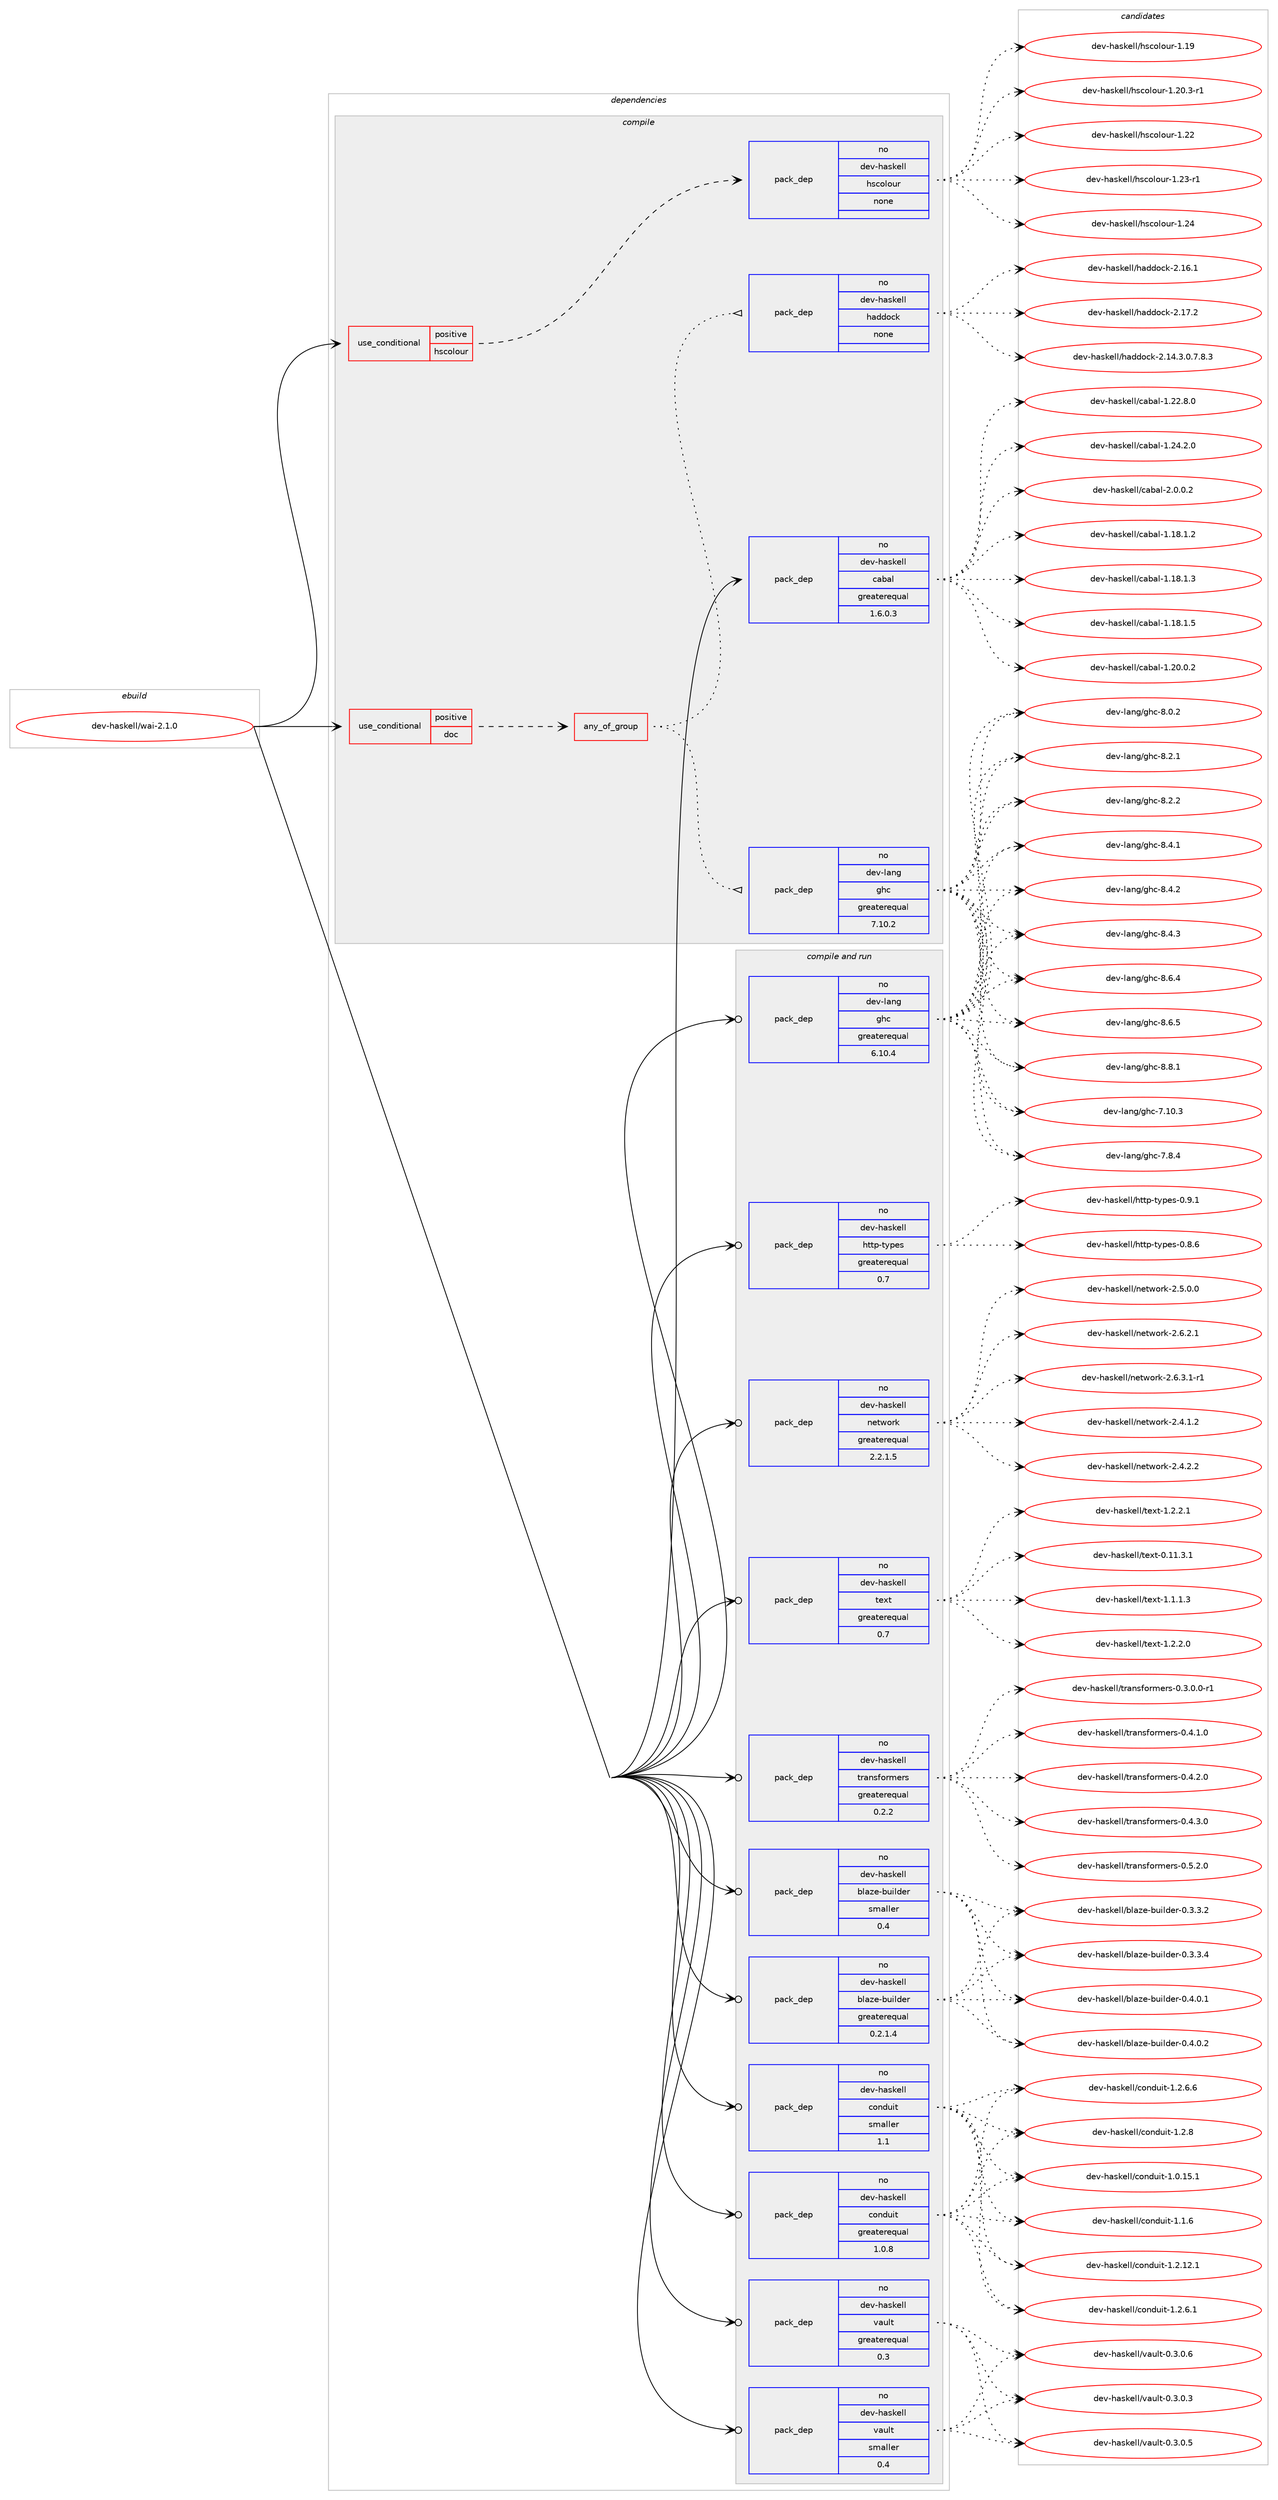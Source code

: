 digraph prolog {

# *************
# Graph options
# *************

newrank=true;
concentrate=true;
compound=true;
graph [rankdir=LR,fontname=Helvetica,fontsize=10,ranksep=1.5];#, ranksep=2.5, nodesep=0.2];
edge  [arrowhead=vee];
node  [fontname=Helvetica,fontsize=10];

# **********
# The ebuild
# **********

subgraph cluster_leftcol {
color=gray;
rank=same;
label=<<i>ebuild</i>>;
id [label="dev-haskell/wai-2.1.0", color=red, width=4, href="../dev-haskell/wai-2.1.0.svg"];
}

# ****************
# The dependencies
# ****************

subgraph cluster_midcol {
color=gray;
label=<<i>dependencies</i>>;
subgraph cluster_compile {
fillcolor="#eeeeee";
style=filled;
label=<<i>compile</i>>;
subgraph cond128111 {
dependency547107 [label=<<TABLE BORDER="0" CELLBORDER="1" CELLSPACING="0" CELLPADDING="4"><TR><TD ROWSPAN="3" CELLPADDING="10">use_conditional</TD></TR><TR><TD>positive</TD></TR><TR><TD>doc</TD></TR></TABLE>>, shape=none, color=red];
subgraph any10691 {
dependency547108 [label=<<TABLE BORDER="0" CELLBORDER="1" CELLSPACING="0" CELLPADDING="4"><TR><TD CELLPADDING="10">any_of_group</TD></TR></TABLE>>, shape=none, color=red];subgraph pack407948 {
dependency547109 [label=<<TABLE BORDER="0" CELLBORDER="1" CELLSPACING="0" CELLPADDING="4" WIDTH="220"><TR><TD ROWSPAN="6" CELLPADDING="30">pack_dep</TD></TR><TR><TD WIDTH="110">no</TD></TR><TR><TD>dev-haskell</TD></TR><TR><TD>haddock</TD></TR><TR><TD>none</TD></TR><TR><TD></TD></TR></TABLE>>, shape=none, color=blue];
}
dependency547108:e -> dependency547109:w [weight=20,style="dotted",arrowhead="oinv"];
subgraph pack407949 {
dependency547110 [label=<<TABLE BORDER="0" CELLBORDER="1" CELLSPACING="0" CELLPADDING="4" WIDTH="220"><TR><TD ROWSPAN="6" CELLPADDING="30">pack_dep</TD></TR><TR><TD WIDTH="110">no</TD></TR><TR><TD>dev-lang</TD></TR><TR><TD>ghc</TD></TR><TR><TD>greaterequal</TD></TR><TR><TD>7.10.2</TD></TR></TABLE>>, shape=none, color=blue];
}
dependency547108:e -> dependency547110:w [weight=20,style="dotted",arrowhead="oinv"];
}
dependency547107:e -> dependency547108:w [weight=20,style="dashed",arrowhead="vee"];
}
id:e -> dependency547107:w [weight=20,style="solid",arrowhead="vee"];
subgraph cond128112 {
dependency547111 [label=<<TABLE BORDER="0" CELLBORDER="1" CELLSPACING="0" CELLPADDING="4"><TR><TD ROWSPAN="3" CELLPADDING="10">use_conditional</TD></TR><TR><TD>positive</TD></TR><TR><TD>hscolour</TD></TR></TABLE>>, shape=none, color=red];
subgraph pack407950 {
dependency547112 [label=<<TABLE BORDER="0" CELLBORDER="1" CELLSPACING="0" CELLPADDING="4" WIDTH="220"><TR><TD ROWSPAN="6" CELLPADDING="30">pack_dep</TD></TR><TR><TD WIDTH="110">no</TD></TR><TR><TD>dev-haskell</TD></TR><TR><TD>hscolour</TD></TR><TR><TD>none</TD></TR><TR><TD></TD></TR></TABLE>>, shape=none, color=blue];
}
dependency547111:e -> dependency547112:w [weight=20,style="dashed",arrowhead="vee"];
}
id:e -> dependency547111:w [weight=20,style="solid",arrowhead="vee"];
subgraph pack407951 {
dependency547113 [label=<<TABLE BORDER="0" CELLBORDER="1" CELLSPACING="0" CELLPADDING="4" WIDTH="220"><TR><TD ROWSPAN="6" CELLPADDING="30">pack_dep</TD></TR><TR><TD WIDTH="110">no</TD></TR><TR><TD>dev-haskell</TD></TR><TR><TD>cabal</TD></TR><TR><TD>greaterequal</TD></TR><TR><TD>1.6.0.3</TD></TR></TABLE>>, shape=none, color=blue];
}
id:e -> dependency547113:w [weight=20,style="solid",arrowhead="vee"];
}
subgraph cluster_compileandrun {
fillcolor="#eeeeee";
style=filled;
label=<<i>compile and run</i>>;
subgraph pack407952 {
dependency547114 [label=<<TABLE BORDER="0" CELLBORDER="1" CELLSPACING="0" CELLPADDING="4" WIDTH="220"><TR><TD ROWSPAN="6" CELLPADDING="30">pack_dep</TD></TR><TR><TD WIDTH="110">no</TD></TR><TR><TD>dev-haskell</TD></TR><TR><TD>blaze-builder</TD></TR><TR><TD>greaterequal</TD></TR><TR><TD>0.2.1.4</TD></TR></TABLE>>, shape=none, color=blue];
}
id:e -> dependency547114:w [weight=20,style="solid",arrowhead="odotvee"];
subgraph pack407953 {
dependency547115 [label=<<TABLE BORDER="0" CELLBORDER="1" CELLSPACING="0" CELLPADDING="4" WIDTH="220"><TR><TD ROWSPAN="6" CELLPADDING="30">pack_dep</TD></TR><TR><TD WIDTH="110">no</TD></TR><TR><TD>dev-haskell</TD></TR><TR><TD>blaze-builder</TD></TR><TR><TD>smaller</TD></TR><TR><TD>0.4</TD></TR></TABLE>>, shape=none, color=blue];
}
id:e -> dependency547115:w [weight=20,style="solid",arrowhead="odotvee"];
subgraph pack407954 {
dependency547116 [label=<<TABLE BORDER="0" CELLBORDER="1" CELLSPACING="0" CELLPADDING="4" WIDTH="220"><TR><TD ROWSPAN="6" CELLPADDING="30">pack_dep</TD></TR><TR><TD WIDTH="110">no</TD></TR><TR><TD>dev-haskell</TD></TR><TR><TD>conduit</TD></TR><TR><TD>greaterequal</TD></TR><TR><TD>1.0.8</TD></TR></TABLE>>, shape=none, color=blue];
}
id:e -> dependency547116:w [weight=20,style="solid",arrowhead="odotvee"];
subgraph pack407955 {
dependency547117 [label=<<TABLE BORDER="0" CELLBORDER="1" CELLSPACING="0" CELLPADDING="4" WIDTH="220"><TR><TD ROWSPAN="6" CELLPADDING="30">pack_dep</TD></TR><TR><TD WIDTH="110">no</TD></TR><TR><TD>dev-haskell</TD></TR><TR><TD>conduit</TD></TR><TR><TD>smaller</TD></TR><TR><TD>1.1</TD></TR></TABLE>>, shape=none, color=blue];
}
id:e -> dependency547117:w [weight=20,style="solid",arrowhead="odotvee"];
subgraph pack407956 {
dependency547118 [label=<<TABLE BORDER="0" CELLBORDER="1" CELLSPACING="0" CELLPADDING="4" WIDTH="220"><TR><TD ROWSPAN="6" CELLPADDING="30">pack_dep</TD></TR><TR><TD WIDTH="110">no</TD></TR><TR><TD>dev-haskell</TD></TR><TR><TD>http-types</TD></TR><TR><TD>greaterequal</TD></TR><TR><TD>0.7</TD></TR></TABLE>>, shape=none, color=blue];
}
id:e -> dependency547118:w [weight=20,style="solid",arrowhead="odotvee"];
subgraph pack407957 {
dependency547119 [label=<<TABLE BORDER="0" CELLBORDER="1" CELLSPACING="0" CELLPADDING="4" WIDTH="220"><TR><TD ROWSPAN="6" CELLPADDING="30">pack_dep</TD></TR><TR><TD WIDTH="110">no</TD></TR><TR><TD>dev-haskell</TD></TR><TR><TD>network</TD></TR><TR><TD>greaterequal</TD></TR><TR><TD>2.2.1.5</TD></TR></TABLE>>, shape=none, color=blue];
}
id:e -> dependency547119:w [weight=20,style="solid",arrowhead="odotvee"];
subgraph pack407958 {
dependency547120 [label=<<TABLE BORDER="0" CELLBORDER="1" CELLSPACING="0" CELLPADDING="4" WIDTH="220"><TR><TD ROWSPAN="6" CELLPADDING="30">pack_dep</TD></TR><TR><TD WIDTH="110">no</TD></TR><TR><TD>dev-haskell</TD></TR><TR><TD>text</TD></TR><TR><TD>greaterequal</TD></TR><TR><TD>0.7</TD></TR></TABLE>>, shape=none, color=blue];
}
id:e -> dependency547120:w [weight=20,style="solid",arrowhead="odotvee"];
subgraph pack407959 {
dependency547121 [label=<<TABLE BORDER="0" CELLBORDER="1" CELLSPACING="0" CELLPADDING="4" WIDTH="220"><TR><TD ROWSPAN="6" CELLPADDING="30">pack_dep</TD></TR><TR><TD WIDTH="110">no</TD></TR><TR><TD>dev-haskell</TD></TR><TR><TD>transformers</TD></TR><TR><TD>greaterequal</TD></TR><TR><TD>0.2.2</TD></TR></TABLE>>, shape=none, color=blue];
}
id:e -> dependency547121:w [weight=20,style="solid",arrowhead="odotvee"];
subgraph pack407960 {
dependency547122 [label=<<TABLE BORDER="0" CELLBORDER="1" CELLSPACING="0" CELLPADDING="4" WIDTH="220"><TR><TD ROWSPAN="6" CELLPADDING="30">pack_dep</TD></TR><TR><TD WIDTH="110">no</TD></TR><TR><TD>dev-haskell</TD></TR><TR><TD>vault</TD></TR><TR><TD>greaterequal</TD></TR><TR><TD>0.3</TD></TR></TABLE>>, shape=none, color=blue];
}
id:e -> dependency547122:w [weight=20,style="solid",arrowhead="odotvee"];
subgraph pack407961 {
dependency547123 [label=<<TABLE BORDER="0" CELLBORDER="1" CELLSPACING="0" CELLPADDING="4" WIDTH="220"><TR><TD ROWSPAN="6" CELLPADDING="30">pack_dep</TD></TR><TR><TD WIDTH="110">no</TD></TR><TR><TD>dev-haskell</TD></TR><TR><TD>vault</TD></TR><TR><TD>smaller</TD></TR><TR><TD>0.4</TD></TR></TABLE>>, shape=none, color=blue];
}
id:e -> dependency547123:w [weight=20,style="solid",arrowhead="odotvee"];
subgraph pack407962 {
dependency547124 [label=<<TABLE BORDER="0" CELLBORDER="1" CELLSPACING="0" CELLPADDING="4" WIDTH="220"><TR><TD ROWSPAN="6" CELLPADDING="30">pack_dep</TD></TR><TR><TD WIDTH="110">no</TD></TR><TR><TD>dev-lang</TD></TR><TR><TD>ghc</TD></TR><TR><TD>greaterequal</TD></TR><TR><TD>6.10.4</TD></TR></TABLE>>, shape=none, color=blue];
}
id:e -> dependency547124:w [weight=20,style="solid",arrowhead="odotvee"];
}
subgraph cluster_run {
fillcolor="#eeeeee";
style=filled;
label=<<i>run</i>>;
}
}

# **************
# The candidates
# **************

subgraph cluster_choices {
rank=same;
color=gray;
label=<<i>candidates</i>>;

subgraph choice407948 {
color=black;
nodesep=1;
choice1001011184510497115107101108108471049710010011199107455046495246514648465546564651 [label="dev-haskell/haddock-2.14.3.0.7.8.3", color=red, width=4,href="../dev-haskell/haddock-2.14.3.0.7.8.3.svg"];
choice100101118451049711510710110810847104971001001119910745504649544649 [label="dev-haskell/haddock-2.16.1", color=red, width=4,href="../dev-haskell/haddock-2.16.1.svg"];
choice100101118451049711510710110810847104971001001119910745504649554650 [label="dev-haskell/haddock-2.17.2", color=red, width=4,href="../dev-haskell/haddock-2.17.2.svg"];
dependency547109:e -> choice1001011184510497115107101108108471049710010011199107455046495246514648465546564651:w [style=dotted,weight="100"];
dependency547109:e -> choice100101118451049711510710110810847104971001001119910745504649544649:w [style=dotted,weight="100"];
dependency547109:e -> choice100101118451049711510710110810847104971001001119910745504649554650:w [style=dotted,weight="100"];
}
subgraph choice407949 {
color=black;
nodesep=1;
choice1001011184510897110103471031049945554649484651 [label="dev-lang/ghc-7.10.3", color=red, width=4,href="../dev-lang/ghc-7.10.3.svg"];
choice10010111845108971101034710310499455546564652 [label="dev-lang/ghc-7.8.4", color=red, width=4,href="../dev-lang/ghc-7.8.4.svg"];
choice10010111845108971101034710310499455646484650 [label="dev-lang/ghc-8.0.2", color=red, width=4,href="../dev-lang/ghc-8.0.2.svg"];
choice10010111845108971101034710310499455646504649 [label="dev-lang/ghc-8.2.1", color=red, width=4,href="../dev-lang/ghc-8.2.1.svg"];
choice10010111845108971101034710310499455646504650 [label="dev-lang/ghc-8.2.2", color=red, width=4,href="../dev-lang/ghc-8.2.2.svg"];
choice10010111845108971101034710310499455646524649 [label="dev-lang/ghc-8.4.1", color=red, width=4,href="../dev-lang/ghc-8.4.1.svg"];
choice10010111845108971101034710310499455646524650 [label="dev-lang/ghc-8.4.2", color=red, width=4,href="../dev-lang/ghc-8.4.2.svg"];
choice10010111845108971101034710310499455646524651 [label="dev-lang/ghc-8.4.3", color=red, width=4,href="../dev-lang/ghc-8.4.3.svg"];
choice10010111845108971101034710310499455646544652 [label="dev-lang/ghc-8.6.4", color=red, width=4,href="../dev-lang/ghc-8.6.4.svg"];
choice10010111845108971101034710310499455646544653 [label="dev-lang/ghc-8.6.5", color=red, width=4,href="../dev-lang/ghc-8.6.5.svg"];
choice10010111845108971101034710310499455646564649 [label="dev-lang/ghc-8.8.1", color=red, width=4,href="../dev-lang/ghc-8.8.1.svg"];
dependency547110:e -> choice1001011184510897110103471031049945554649484651:w [style=dotted,weight="100"];
dependency547110:e -> choice10010111845108971101034710310499455546564652:w [style=dotted,weight="100"];
dependency547110:e -> choice10010111845108971101034710310499455646484650:w [style=dotted,weight="100"];
dependency547110:e -> choice10010111845108971101034710310499455646504649:w [style=dotted,weight="100"];
dependency547110:e -> choice10010111845108971101034710310499455646504650:w [style=dotted,weight="100"];
dependency547110:e -> choice10010111845108971101034710310499455646524649:w [style=dotted,weight="100"];
dependency547110:e -> choice10010111845108971101034710310499455646524650:w [style=dotted,weight="100"];
dependency547110:e -> choice10010111845108971101034710310499455646524651:w [style=dotted,weight="100"];
dependency547110:e -> choice10010111845108971101034710310499455646544652:w [style=dotted,weight="100"];
dependency547110:e -> choice10010111845108971101034710310499455646544653:w [style=dotted,weight="100"];
dependency547110:e -> choice10010111845108971101034710310499455646564649:w [style=dotted,weight="100"];
}
subgraph choice407950 {
color=black;
nodesep=1;
choice100101118451049711510710110810847104115991111081111171144549464957 [label="dev-haskell/hscolour-1.19", color=red, width=4,href="../dev-haskell/hscolour-1.19.svg"];
choice10010111845104971151071011081084710411599111108111117114454946504846514511449 [label="dev-haskell/hscolour-1.20.3-r1", color=red, width=4,href="../dev-haskell/hscolour-1.20.3-r1.svg"];
choice100101118451049711510710110810847104115991111081111171144549465050 [label="dev-haskell/hscolour-1.22", color=red, width=4,href="../dev-haskell/hscolour-1.22.svg"];
choice1001011184510497115107101108108471041159911110811111711445494650514511449 [label="dev-haskell/hscolour-1.23-r1", color=red, width=4,href="../dev-haskell/hscolour-1.23-r1.svg"];
choice100101118451049711510710110810847104115991111081111171144549465052 [label="dev-haskell/hscolour-1.24", color=red, width=4,href="../dev-haskell/hscolour-1.24.svg"];
dependency547112:e -> choice100101118451049711510710110810847104115991111081111171144549464957:w [style=dotted,weight="100"];
dependency547112:e -> choice10010111845104971151071011081084710411599111108111117114454946504846514511449:w [style=dotted,weight="100"];
dependency547112:e -> choice100101118451049711510710110810847104115991111081111171144549465050:w [style=dotted,weight="100"];
dependency547112:e -> choice1001011184510497115107101108108471041159911110811111711445494650514511449:w [style=dotted,weight="100"];
dependency547112:e -> choice100101118451049711510710110810847104115991111081111171144549465052:w [style=dotted,weight="100"];
}
subgraph choice407951 {
color=black;
nodesep=1;
choice10010111845104971151071011081084799979897108454946495646494650 [label="dev-haskell/cabal-1.18.1.2", color=red, width=4,href="../dev-haskell/cabal-1.18.1.2.svg"];
choice10010111845104971151071011081084799979897108454946495646494651 [label="dev-haskell/cabal-1.18.1.3", color=red, width=4,href="../dev-haskell/cabal-1.18.1.3.svg"];
choice10010111845104971151071011081084799979897108454946495646494653 [label="dev-haskell/cabal-1.18.1.5", color=red, width=4,href="../dev-haskell/cabal-1.18.1.5.svg"];
choice10010111845104971151071011081084799979897108454946504846484650 [label="dev-haskell/cabal-1.20.0.2", color=red, width=4,href="../dev-haskell/cabal-1.20.0.2.svg"];
choice10010111845104971151071011081084799979897108454946505046564648 [label="dev-haskell/cabal-1.22.8.0", color=red, width=4,href="../dev-haskell/cabal-1.22.8.0.svg"];
choice10010111845104971151071011081084799979897108454946505246504648 [label="dev-haskell/cabal-1.24.2.0", color=red, width=4,href="../dev-haskell/cabal-1.24.2.0.svg"];
choice100101118451049711510710110810847999798971084550464846484650 [label="dev-haskell/cabal-2.0.0.2", color=red, width=4,href="../dev-haskell/cabal-2.0.0.2.svg"];
dependency547113:e -> choice10010111845104971151071011081084799979897108454946495646494650:w [style=dotted,weight="100"];
dependency547113:e -> choice10010111845104971151071011081084799979897108454946495646494651:w [style=dotted,weight="100"];
dependency547113:e -> choice10010111845104971151071011081084799979897108454946495646494653:w [style=dotted,weight="100"];
dependency547113:e -> choice10010111845104971151071011081084799979897108454946504846484650:w [style=dotted,weight="100"];
dependency547113:e -> choice10010111845104971151071011081084799979897108454946505046564648:w [style=dotted,weight="100"];
dependency547113:e -> choice10010111845104971151071011081084799979897108454946505246504648:w [style=dotted,weight="100"];
dependency547113:e -> choice100101118451049711510710110810847999798971084550464846484650:w [style=dotted,weight="100"];
}
subgraph choice407952 {
color=black;
nodesep=1;
choice100101118451049711510710110810847981089712210145981171051081001011144548465146514650 [label="dev-haskell/blaze-builder-0.3.3.2", color=red, width=4,href="../dev-haskell/blaze-builder-0.3.3.2.svg"];
choice100101118451049711510710110810847981089712210145981171051081001011144548465146514652 [label="dev-haskell/blaze-builder-0.3.3.4", color=red, width=4,href="../dev-haskell/blaze-builder-0.3.3.4.svg"];
choice100101118451049711510710110810847981089712210145981171051081001011144548465246484649 [label="dev-haskell/blaze-builder-0.4.0.1", color=red, width=4,href="../dev-haskell/blaze-builder-0.4.0.1.svg"];
choice100101118451049711510710110810847981089712210145981171051081001011144548465246484650 [label="dev-haskell/blaze-builder-0.4.0.2", color=red, width=4,href="../dev-haskell/blaze-builder-0.4.0.2.svg"];
dependency547114:e -> choice100101118451049711510710110810847981089712210145981171051081001011144548465146514650:w [style=dotted,weight="100"];
dependency547114:e -> choice100101118451049711510710110810847981089712210145981171051081001011144548465146514652:w [style=dotted,weight="100"];
dependency547114:e -> choice100101118451049711510710110810847981089712210145981171051081001011144548465246484649:w [style=dotted,weight="100"];
dependency547114:e -> choice100101118451049711510710110810847981089712210145981171051081001011144548465246484650:w [style=dotted,weight="100"];
}
subgraph choice407953 {
color=black;
nodesep=1;
choice100101118451049711510710110810847981089712210145981171051081001011144548465146514650 [label="dev-haskell/blaze-builder-0.3.3.2", color=red, width=4,href="../dev-haskell/blaze-builder-0.3.3.2.svg"];
choice100101118451049711510710110810847981089712210145981171051081001011144548465146514652 [label="dev-haskell/blaze-builder-0.3.3.4", color=red, width=4,href="../dev-haskell/blaze-builder-0.3.3.4.svg"];
choice100101118451049711510710110810847981089712210145981171051081001011144548465246484649 [label="dev-haskell/blaze-builder-0.4.0.1", color=red, width=4,href="../dev-haskell/blaze-builder-0.4.0.1.svg"];
choice100101118451049711510710110810847981089712210145981171051081001011144548465246484650 [label="dev-haskell/blaze-builder-0.4.0.2", color=red, width=4,href="../dev-haskell/blaze-builder-0.4.0.2.svg"];
dependency547115:e -> choice100101118451049711510710110810847981089712210145981171051081001011144548465146514650:w [style=dotted,weight="100"];
dependency547115:e -> choice100101118451049711510710110810847981089712210145981171051081001011144548465146514652:w [style=dotted,weight="100"];
dependency547115:e -> choice100101118451049711510710110810847981089712210145981171051081001011144548465246484649:w [style=dotted,weight="100"];
dependency547115:e -> choice100101118451049711510710110810847981089712210145981171051081001011144548465246484650:w [style=dotted,weight="100"];
}
subgraph choice407954 {
color=black;
nodesep=1;
choice10010111845104971151071011081084799111110100117105116454946484649534649 [label="dev-haskell/conduit-1.0.15.1", color=red, width=4,href="../dev-haskell/conduit-1.0.15.1.svg"];
choice10010111845104971151071011081084799111110100117105116454946494654 [label="dev-haskell/conduit-1.1.6", color=red, width=4,href="../dev-haskell/conduit-1.1.6.svg"];
choice10010111845104971151071011081084799111110100117105116454946504649504649 [label="dev-haskell/conduit-1.2.12.1", color=red, width=4,href="../dev-haskell/conduit-1.2.12.1.svg"];
choice100101118451049711510710110810847991111101001171051164549465046544649 [label="dev-haskell/conduit-1.2.6.1", color=red, width=4,href="../dev-haskell/conduit-1.2.6.1.svg"];
choice100101118451049711510710110810847991111101001171051164549465046544654 [label="dev-haskell/conduit-1.2.6.6", color=red, width=4,href="../dev-haskell/conduit-1.2.6.6.svg"];
choice10010111845104971151071011081084799111110100117105116454946504656 [label="dev-haskell/conduit-1.2.8", color=red, width=4,href="../dev-haskell/conduit-1.2.8.svg"];
dependency547116:e -> choice10010111845104971151071011081084799111110100117105116454946484649534649:w [style=dotted,weight="100"];
dependency547116:e -> choice10010111845104971151071011081084799111110100117105116454946494654:w [style=dotted,weight="100"];
dependency547116:e -> choice10010111845104971151071011081084799111110100117105116454946504649504649:w [style=dotted,weight="100"];
dependency547116:e -> choice100101118451049711510710110810847991111101001171051164549465046544649:w [style=dotted,weight="100"];
dependency547116:e -> choice100101118451049711510710110810847991111101001171051164549465046544654:w [style=dotted,weight="100"];
dependency547116:e -> choice10010111845104971151071011081084799111110100117105116454946504656:w [style=dotted,weight="100"];
}
subgraph choice407955 {
color=black;
nodesep=1;
choice10010111845104971151071011081084799111110100117105116454946484649534649 [label="dev-haskell/conduit-1.0.15.1", color=red, width=4,href="../dev-haskell/conduit-1.0.15.1.svg"];
choice10010111845104971151071011081084799111110100117105116454946494654 [label="dev-haskell/conduit-1.1.6", color=red, width=4,href="../dev-haskell/conduit-1.1.6.svg"];
choice10010111845104971151071011081084799111110100117105116454946504649504649 [label="dev-haskell/conduit-1.2.12.1", color=red, width=4,href="../dev-haskell/conduit-1.2.12.1.svg"];
choice100101118451049711510710110810847991111101001171051164549465046544649 [label="dev-haskell/conduit-1.2.6.1", color=red, width=4,href="../dev-haskell/conduit-1.2.6.1.svg"];
choice100101118451049711510710110810847991111101001171051164549465046544654 [label="dev-haskell/conduit-1.2.6.6", color=red, width=4,href="../dev-haskell/conduit-1.2.6.6.svg"];
choice10010111845104971151071011081084799111110100117105116454946504656 [label="dev-haskell/conduit-1.2.8", color=red, width=4,href="../dev-haskell/conduit-1.2.8.svg"];
dependency547117:e -> choice10010111845104971151071011081084799111110100117105116454946484649534649:w [style=dotted,weight="100"];
dependency547117:e -> choice10010111845104971151071011081084799111110100117105116454946494654:w [style=dotted,weight="100"];
dependency547117:e -> choice10010111845104971151071011081084799111110100117105116454946504649504649:w [style=dotted,weight="100"];
dependency547117:e -> choice100101118451049711510710110810847991111101001171051164549465046544649:w [style=dotted,weight="100"];
dependency547117:e -> choice100101118451049711510710110810847991111101001171051164549465046544654:w [style=dotted,weight="100"];
dependency547117:e -> choice10010111845104971151071011081084799111110100117105116454946504656:w [style=dotted,weight="100"];
}
subgraph choice407956 {
color=black;
nodesep=1;
choice10010111845104971151071011081084710411611611245116121112101115454846564654 [label="dev-haskell/http-types-0.8.6", color=red, width=4,href="../dev-haskell/http-types-0.8.6.svg"];
choice10010111845104971151071011081084710411611611245116121112101115454846574649 [label="dev-haskell/http-types-0.9.1", color=red, width=4,href="../dev-haskell/http-types-0.9.1.svg"];
dependency547118:e -> choice10010111845104971151071011081084710411611611245116121112101115454846564654:w [style=dotted,weight="100"];
dependency547118:e -> choice10010111845104971151071011081084710411611611245116121112101115454846574649:w [style=dotted,weight="100"];
}
subgraph choice407957 {
color=black;
nodesep=1;
choice1001011184510497115107101108108471101011161191111141074550465246494650 [label="dev-haskell/network-2.4.1.2", color=red, width=4,href="../dev-haskell/network-2.4.1.2.svg"];
choice1001011184510497115107101108108471101011161191111141074550465246504650 [label="dev-haskell/network-2.4.2.2", color=red, width=4,href="../dev-haskell/network-2.4.2.2.svg"];
choice1001011184510497115107101108108471101011161191111141074550465346484648 [label="dev-haskell/network-2.5.0.0", color=red, width=4,href="../dev-haskell/network-2.5.0.0.svg"];
choice1001011184510497115107101108108471101011161191111141074550465446504649 [label="dev-haskell/network-2.6.2.1", color=red, width=4,href="../dev-haskell/network-2.6.2.1.svg"];
choice10010111845104971151071011081084711010111611911111410745504654465146494511449 [label="dev-haskell/network-2.6.3.1-r1", color=red, width=4,href="../dev-haskell/network-2.6.3.1-r1.svg"];
dependency547119:e -> choice1001011184510497115107101108108471101011161191111141074550465246494650:w [style=dotted,weight="100"];
dependency547119:e -> choice1001011184510497115107101108108471101011161191111141074550465246504650:w [style=dotted,weight="100"];
dependency547119:e -> choice1001011184510497115107101108108471101011161191111141074550465346484648:w [style=dotted,weight="100"];
dependency547119:e -> choice1001011184510497115107101108108471101011161191111141074550465446504649:w [style=dotted,weight="100"];
dependency547119:e -> choice10010111845104971151071011081084711010111611911111410745504654465146494511449:w [style=dotted,weight="100"];
}
subgraph choice407958 {
color=black;
nodesep=1;
choice100101118451049711510710110810847116101120116454846494946514649 [label="dev-haskell/text-0.11.3.1", color=red, width=4,href="../dev-haskell/text-0.11.3.1.svg"];
choice1001011184510497115107101108108471161011201164549464946494651 [label="dev-haskell/text-1.1.1.3", color=red, width=4,href="../dev-haskell/text-1.1.1.3.svg"];
choice1001011184510497115107101108108471161011201164549465046504648 [label="dev-haskell/text-1.2.2.0", color=red, width=4,href="../dev-haskell/text-1.2.2.0.svg"];
choice1001011184510497115107101108108471161011201164549465046504649 [label="dev-haskell/text-1.2.2.1", color=red, width=4,href="../dev-haskell/text-1.2.2.1.svg"];
dependency547120:e -> choice100101118451049711510710110810847116101120116454846494946514649:w [style=dotted,weight="100"];
dependency547120:e -> choice1001011184510497115107101108108471161011201164549464946494651:w [style=dotted,weight="100"];
dependency547120:e -> choice1001011184510497115107101108108471161011201164549465046504648:w [style=dotted,weight="100"];
dependency547120:e -> choice1001011184510497115107101108108471161011201164549465046504649:w [style=dotted,weight="100"];
}
subgraph choice407959 {
color=black;
nodesep=1;
choice1001011184510497115107101108108471161149711011510211111410910111411545484651464846484511449 [label="dev-haskell/transformers-0.3.0.0-r1", color=red, width=4,href="../dev-haskell/transformers-0.3.0.0-r1.svg"];
choice100101118451049711510710110810847116114971101151021111141091011141154548465246494648 [label="dev-haskell/transformers-0.4.1.0", color=red, width=4,href="../dev-haskell/transformers-0.4.1.0.svg"];
choice100101118451049711510710110810847116114971101151021111141091011141154548465246504648 [label="dev-haskell/transformers-0.4.2.0", color=red, width=4,href="../dev-haskell/transformers-0.4.2.0.svg"];
choice100101118451049711510710110810847116114971101151021111141091011141154548465246514648 [label="dev-haskell/transformers-0.4.3.0", color=red, width=4,href="../dev-haskell/transformers-0.4.3.0.svg"];
choice100101118451049711510710110810847116114971101151021111141091011141154548465346504648 [label="dev-haskell/transformers-0.5.2.0", color=red, width=4,href="../dev-haskell/transformers-0.5.2.0.svg"];
dependency547121:e -> choice1001011184510497115107101108108471161149711011510211111410910111411545484651464846484511449:w [style=dotted,weight="100"];
dependency547121:e -> choice100101118451049711510710110810847116114971101151021111141091011141154548465246494648:w [style=dotted,weight="100"];
dependency547121:e -> choice100101118451049711510710110810847116114971101151021111141091011141154548465246504648:w [style=dotted,weight="100"];
dependency547121:e -> choice100101118451049711510710110810847116114971101151021111141091011141154548465246514648:w [style=dotted,weight="100"];
dependency547121:e -> choice100101118451049711510710110810847116114971101151021111141091011141154548465346504648:w [style=dotted,weight="100"];
}
subgraph choice407960 {
color=black;
nodesep=1;
choice100101118451049711510710110810847118971171081164548465146484651 [label="dev-haskell/vault-0.3.0.3", color=red, width=4,href="../dev-haskell/vault-0.3.0.3.svg"];
choice100101118451049711510710110810847118971171081164548465146484653 [label="dev-haskell/vault-0.3.0.5", color=red, width=4,href="../dev-haskell/vault-0.3.0.5.svg"];
choice100101118451049711510710110810847118971171081164548465146484654 [label="dev-haskell/vault-0.3.0.6", color=red, width=4,href="../dev-haskell/vault-0.3.0.6.svg"];
dependency547122:e -> choice100101118451049711510710110810847118971171081164548465146484651:w [style=dotted,weight="100"];
dependency547122:e -> choice100101118451049711510710110810847118971171081164548465146484653:w [style=dotted,weight="100"];
dependency547122:e -> choice100101118451049711510710110810847118971171081164548465146484654:w [style=dotted,weight="100"];
}
subgraph choice407961 {
color=black;
nodesep=1;
choice100101118451049711510710110810847118971171081164548465146484651 [label="dev-haskell/vault-0.3.0.3", color=red, width=4,href="../dev-haskell/vault-0.3.0.3.svg"];
choice100101118451049711510710110810847118971171081164548465146484653 [label="dev-haskell/vault-0.3.0.5", color=red, width=4,href="../dev-haskell/vault-0.3.0.5.svg"];
choice100101118451049711510710110810847118971171081164548465146484654 [label="dev-haskell/vault-0.3.0.6", color=red, width=4,href="../dev-haskell/vault-0.3.0.6.svg"];
dependency547123:e -> choice100101118451049711510710110810847118971171081164548465146484651:w [style=dotted,weight="100"];
dependency547123:e -> choice100101118451049711510710110810847118971171081164548465146484653:w [style=dotted,weight="100"];
dependency547123:e -> choice100101118451049711510710110810847118971171081164548465146484654:w [style=dotted,weight="100"];
}
subgraph choice407962 {
color=black;
nodesep=1;
choice1001011184510897110103471031049945554649484651 [label="dev-lang/ghc-7.10.3", color=red, width=4,href="../dev-lang/ghc-7.10.3.svg"];
choice10010111845108971101034710310499455546564652 [label="dev-lang/ghc-7.8.4", color=red, width=4,href="../dev-lang/ghc-7.8.4.svg"];
choice10010111845108971101034710310499455646484650 [label="dev-lang/ghc-8.0.2", color=red, width=4,href="../dev-lang/ghc-8.0.2.svg"];
choice10010111845108971101034710310499455646504649 [label="dev-lang/ghc-8.2.1", color=red, width=4,href="../dev-lang/ghc-8.2.1.svg"];
choice10010111845108971101034710310499455646504650 [label="dev-lang/ghc-8.2.2", color=red, width=4,href="../dev-lang/ghc-8.2.2.svg"];
choice10010111845108971101034710310499455646524649 [label="dev-lang/ghc-8.4.1", color=red, width=4,href="../dev-lang/ghc-8.4.1.svg"];
choice10010111845108971101034710310499455646524650 [label="dev-lang/ghc-8.4.2", color=red, width=4,href="../dev-lang/ghc-8.4.2.svg"];
choice10010111845108971101034710310499455646524651 [label="dev-lang/ghc-8.4.3", color=red, width=4,href="../dev-lang/ghc-8.4.3.svg"];
choice10010111845108971101034710310499455646544652 [label="dev-lang/ghc-8.6.4", color=red, width=4,href="../dev-lang/ghc-8.6.4.svg"];
choice10010111845108971101034710310499455646544653 [label="dev-lang/ghc-8.6.5", color=red, width=4,href="../dev-lang/ghc-8.6.5.svg"];
choice10010111845108971101034710310499455646564649 [label="dev-lang/ghc-8.8.1", color=red, width=4,href="../dev-lang/ghc-8.8.1.svg"];
dependency547124:e -> choice1001011184510897110103471031049945554649484651:w [style=dotted,weight="100"];
dependency547124:e -> choice10010111845108971101034710310499455546564652:w [style=dotted,weight="100"];
dependency547124:e -> choice10010111845108971101034710310499455646484650:w [style=dotted,weight="100"];
dependency547124:e -> choice10010111845108971101034710310499455646504649:w [style=dotted,weight="100"];
dependency547124:e -> choice10010111845108971101034710310499455646504650:w [style=dotted,weight="100"];
dependency547124:e -> choice10010111845108971101034710310499455646524649:w [style=dotted,weight="100"];
dependency547124:e -> choice10010111845108971101034710310499455646524650:w [style=dotted,weight="100"];
dependency547124:e -> choice10010111845108971101034710310499455646524651:w [style=dotted,weight="100"];
dependency547124:e -> choice10010111845108971101034710310499455646544652:w [style=dotted,weight="100"];
dependency547124:e -> choice10010111845108971101034710310499455646544653:w [style=dotted,weight="100"];
dependency547124:e -> choice10010111845108971101034710310499455646564649:w [style=dotted,weight="100"];
}
}

}
